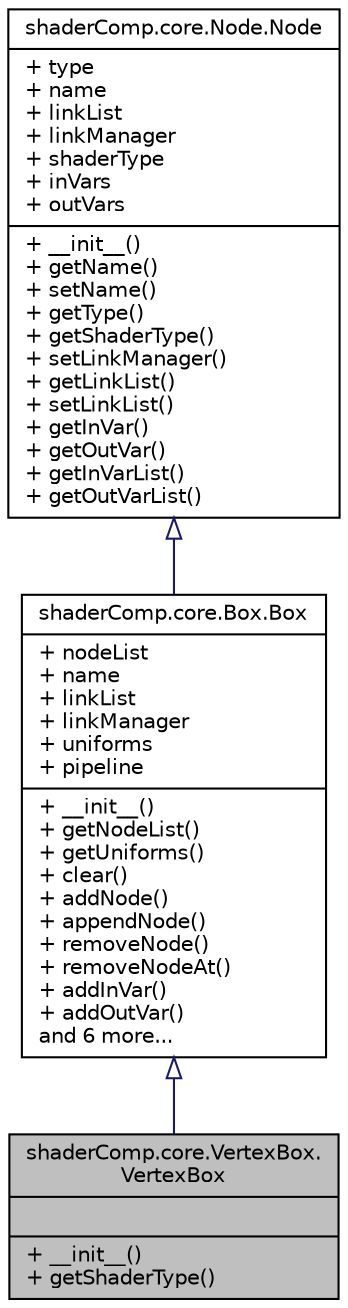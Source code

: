 digraph "shaderComp.core.VertexBox.VertexBox"
{
  edge [fontname="Helvetica",fontsize="10",labelfontname="Helvetica",labelfontsize="10"];
  node [fontname="Helvetica",fontsize="10",shape=record];
  Node1 [label="{shaderComp.core.VertexBox.\lVertexBox\n||+ __init__()\l+ getShaderType()\l}",height=0.2,width=0.4,color="black", fillcolor="grey75", style="filled" fontcolor="black"];
  Node2 -> Node1 [dir="back",color="midnightblue",fontsize="10",style="solid",arrowtail="onormal",fontname="Helvetica"];
  Node2 [label="{shaderComp.core.Box.Box\n|+ nodeList\l+ name\l+ linkList\l+ linkManager\l+ uniforms\l+ pipeline\l|+ __init__()\l+ getNodeList()\l+ getUniforms()\l+ clear()\l+ addNode()\l+ appendNode()\l+ removeNode()\l+ removeNodeAt()\l+ addInVar()\l+ addOutVar()\land 6 more...\l}",height=0.2,width=0.4,color="black", fillcolor="white", style="filled",URL="$classshader_comp_1_1core_1_1_box_1_1_box.html"];
  Node3 -> Node2 [dir="back",color="midnightblue",fontsize="10",style="solid",arrowtail="onormal",fontname="Helvetica"];
  Node3 [label="{shaderComp.core.Node.Node\n|+ type\l+ name\l+ linkList\l+ linkManager\l+ shaderType\l+ inVars\l+ outVars\l|+ __init__()\l+ getName()\l+ setName()\l+ getType()\l+ getShaderType()\l+ setLinkManager()\l+ getLinkList()\l+ setLinkList()\l+ getInVar()\l+ getOutVar()\l+ getInVarList()\l+ getOutVarList()\l}",height=0.2,width=0.4,color="black", fillcolor="white", style="filled",URL="$classshader_comp_1_1core_1_1_node_1_1_node.html"];
}
